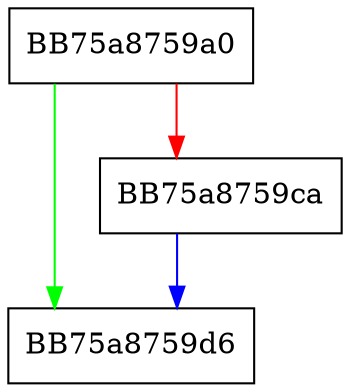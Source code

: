digraph LoadDlpJitPathExclusionListDbVar {
  node [shape="box"];
  graph [splines=ortho];
  BB75a8759a0 -> BB75a8759d6 [color="green"];
  BB75a8759a0 -> BB75a8759ca [color="red"];
  BB75a8759ca -> BB75a8759d6 [color="blue"];
}